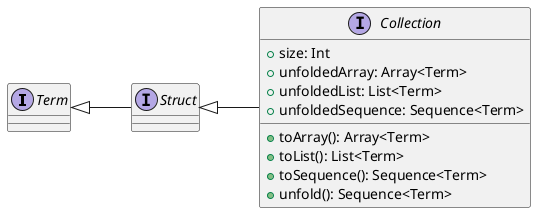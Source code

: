 @startuml
left to right direction

interface Term
interface Struct

interface Collection {
  + size: Int
  + unfoldedArray: Array<Term>
  + unfoldedList: List<Term>
  + unfoldedSequence: Sequence<Term>
  + toArray(): Array<Term>
  + toList(): List<Term>
  + toSequence(): Sequence<Term>
  + unfold(): Sequence<Term>
}
Term <|-- Struct
Struct <|-- Collection
@enduml
